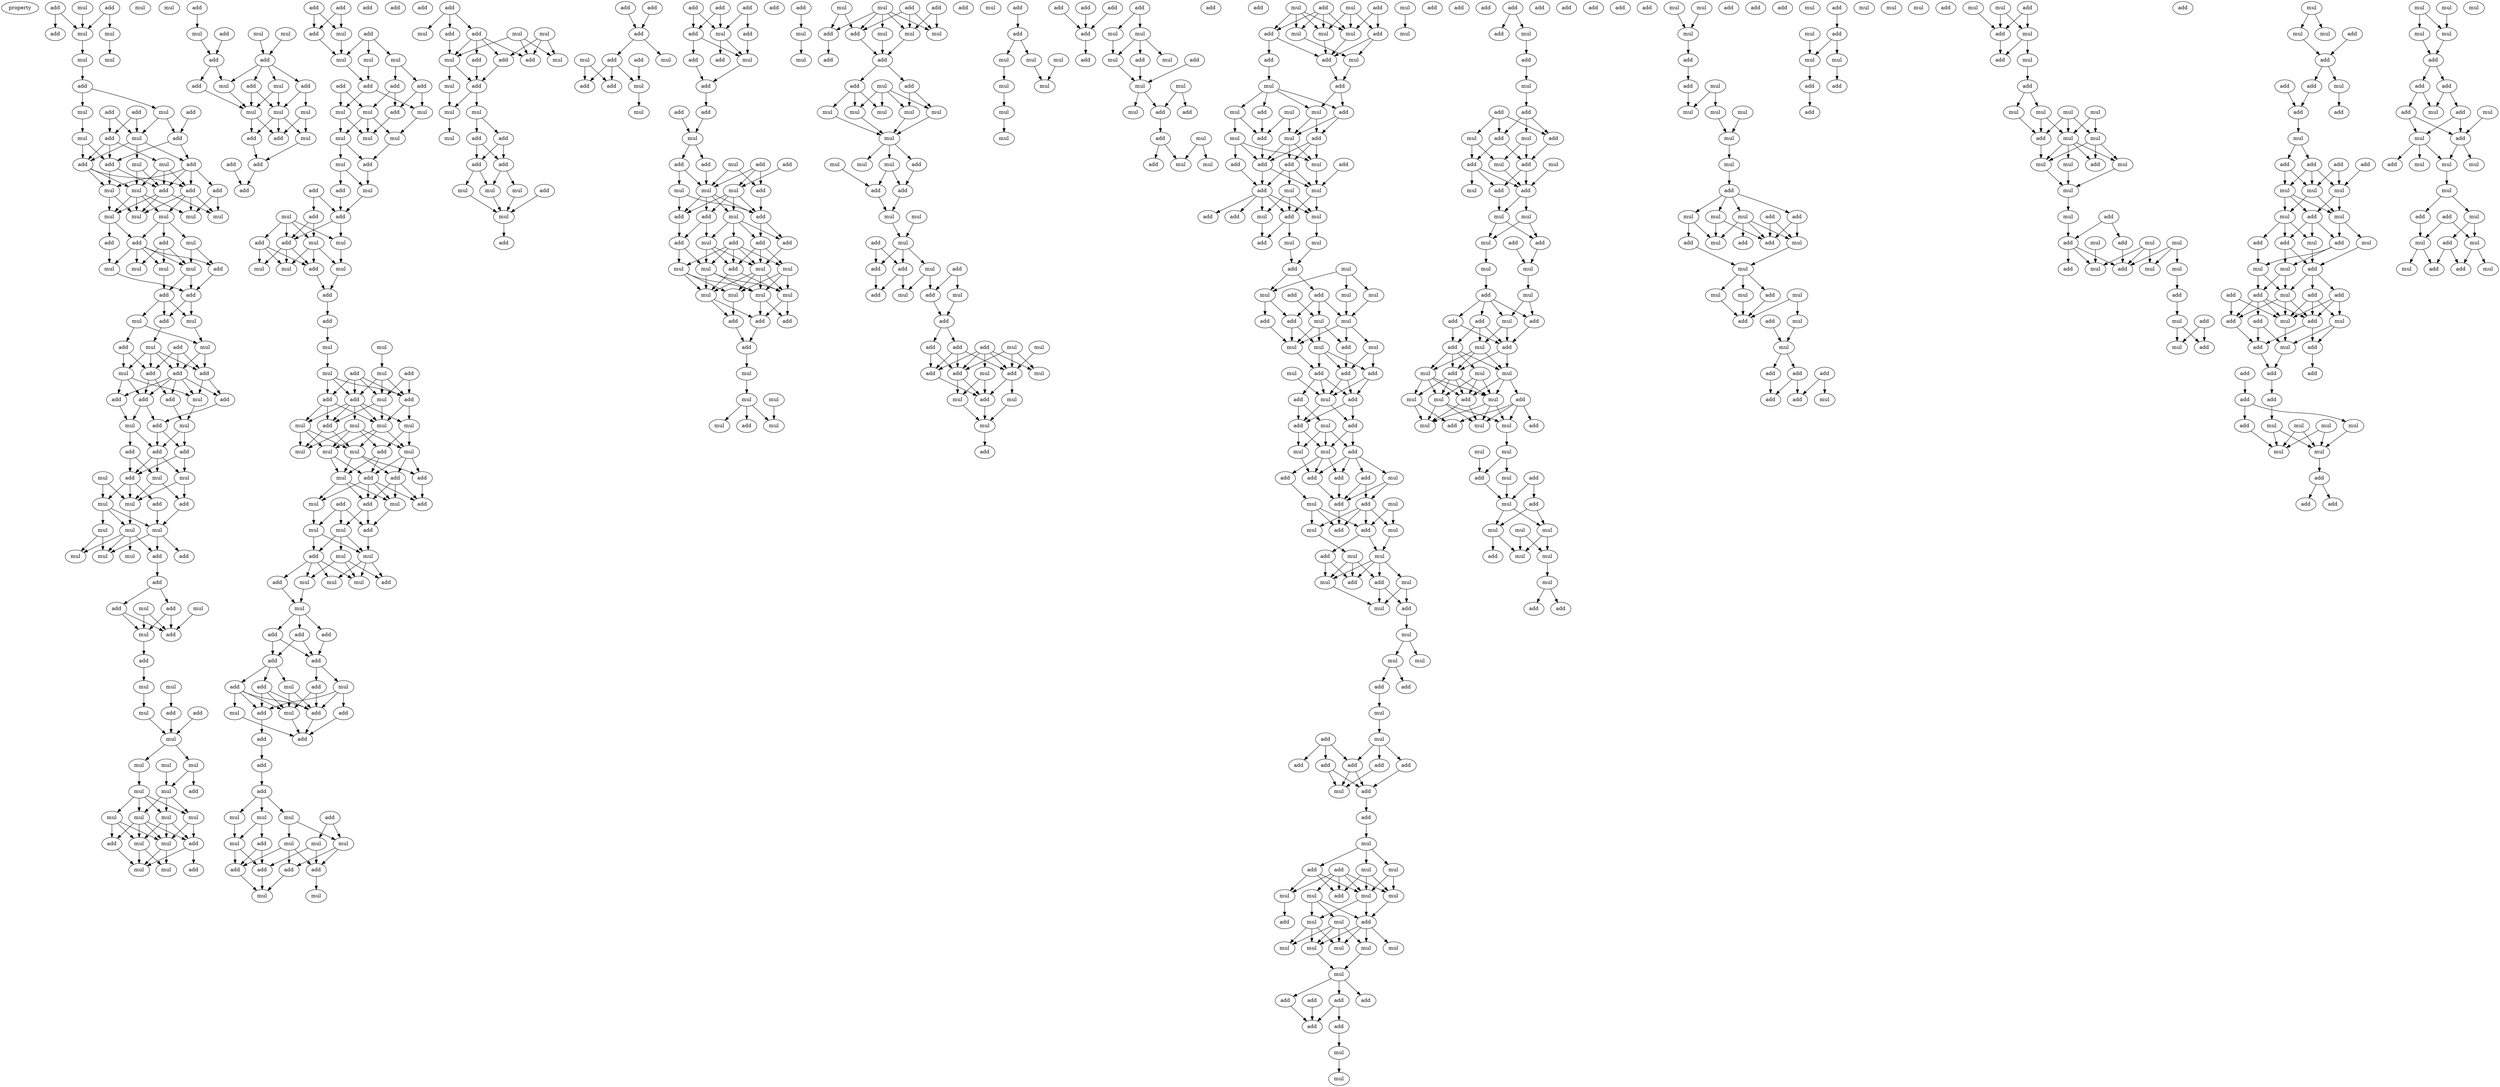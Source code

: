 digraph {
    node [fontcolor=black]
    property [mul=2,lf=1.5]
    0 [ label = add ];
    1 [ label = add ];
    2 [ label = mul ];
    3 [ label = mul ];
    4 [ label = add ];
    5 [ label = mul ];
    6 [ label = mul ];
    7 [ label = mul ];
    8 [ label = mul ];
    9 [ label = add ];
    10 [ label = mul ];
    11 [ label = add ];
    12 [ label = mul ];
    13 [ label = add ];
    14 [ label = add ];
    15 [ label = mul ];
    16 [ label = mul ];
    17 [ label = add ];
    18 [ label = add ];
    19 [ label = mul ];
    20 [ label = add ];
    21 [ label = add ];
    22 [ label = mul ];
    23 [ label = add ];
    24 [ label = add ];
    25 [ label = mul ];
    26 [ label = add ];
    27 [ label = add ];
    28 [ label = mul ];
    29 [ label = mul ];
    30 [ label = mul ];
    31 [ label = mul ];
    32 [ label = mul ];
    33 [ label = mul ];
    34 [ label = add ];
    35 [ label = add ];
    36 [ label = add ];
    37 [ label = mul ];
    38 [ label = add ];
    39 [ label = mul ];
    40 [ label = mul ];
    41 [ label = mul ];
    42 [ label = mul ];
    43 [ label = add ];
    44 [ label = add ];
    45 [ label = add ];
    46 [ label = mul ];
    47 [ label = mul ];
    48 [ label = add ];
    49 [ label = add ];
    50 [ label = mul ];
    51 [ label = mul ];
    52 [ label = add ];
    53 [ label = add ];
    54 [ label = add ];
    55 [ label = mul ];
    56 [ label = mul ];
    57 [ label = add ];
    58 [ label = add ];
    59 [ label = add ];
    60 [ label = add ];
    61 [ label = add ];
    62 [ label = mul ];
    63 [ label = mul ];
    64 [ label = add ];
    65 [ label = add ];
    66 [ label = add ];
    67 [ label = mul ];
    68 [ label = mul ];
    69 [ label = mul ];
    70 [ label = add ];
    71 [ label = mul ];
    72 [ label = add ];
    73 [ label = add ];
    74 [ label = mul ];
    75 [ label = mul ];
    76 [ label = mul ];
    77 [ label = mul ];
    78 [ label = mul ];
    79 [ label = add ];
    80 [ label = mul ];
    81 [ label = mul ];
    82 [ label = add ];
    83 [ label = add ];
    84 [ label = mul ];
    85 [ label = mul ];
    86 [ label = add ];
    87 [ label = add ];
    88 [ label = mul ];
    89 [ label = add ];
    90 [ label = add ];
    91 [ label = mul ];
    92 [ label = mul ];
    93 [ label = mul ];
    94 [ label = mul ];
    95 [ label = add ];
    96 [ label = add ];
    97 [ label = mul ];
    98 [ label = mul ];
    99 [ label = mul ];
    100 [ label = mul ];
    101 [ label = add ];
    102 [ label = mul ];
    103 [ label = mul ];
    104 [ label = mul ];
    105 [ label = mul ];
    106 [ label = mul ];
    107 [ label = mul ];
    108 [ label = add ];
    109 [ label = mul ];
    110 [ label = add ];
    111 [ label = mul ];
    112 [ label = add ];
    113 [ label = mul ];
    114 [ label = mul ];
    115 [ label = add ];
    116 [ label = mul ];
    117 [ label = add ];
    118 [ label = mul ];
    119 [ label = mul ];
    120 [ label = add ];
    121 [ label = add ];
    122 [ label = add ];
    123 [ label = add ];
    124 [ label = mul ];
    125 [ label = mul ];
    126 [ label = add ];
    127 [ label = mul ];
    128 [ label = mul ];
    129 [ label = mul ];
    130 [ label = mul ];
    131 [ label = add ];
    132 [ label = add ];
    133 [ label = add ];
    134 [ label = add ];
    135 [ label = add ];
    136 [ label = add ];
    137 [ label = add ];
    138 [ label = add ];
    139 [ label = add ];
    140 [ label = add ];
    141 [ label = mul ];
    142 [ label = mul ];
    143 [ label = mul ];
    144 [ label = mul ];
    145 [ label = add ];
    146 [ label = add ];
    147 [ label = add ];
    148 [ label = add ];
    149 [ label = mul ];
    150 [ label = mul ];
    151 [ label = mul ];
    152 [ label = add ];
    153 [ label = mul ];
    154 [ label = mul ];
    155 [ label = mul ];
    156 [ label = add ];
    157 [ label = mul ];
    158 [ label = add ];
    159 [ label = add ];
    160 [ label = add ];
    161 [ label = mul ];
    162 [ label = add ];
    163 [ label = add ];
    164 [ label = mul ];
    165 [ label = mul ];
    166 [ label = add ];
    167 [ label = mul ];
    168 [ label = add ];
    169 [ label = mul ];
    170 [ label = add ];
    171 [ label = mul ];
    172 [ label = mul ];
    173 [ label = add ];
    174 [ label = add ];
    175 [ label = mul ];
    176 [ label = mul ];
    177 [ label = add ];
    178 [ label = mul ];
    179 [ label = mul ];
    180 [ label = add ];
    181 [ label = add ];
    182 [ label = add ];
    183 [ label = add ];
    184 [ label = mul ];
    185 [ label = mul ];
    186 [ label = mul ];
    187 [ label = add ];
    188 [ label = mul ];
    189 [ label = mul ];
    190 [ label = mul ];
    191 [ label = mul ];
    192 [ label = mul ];
    193 [ label = add ];
    194 [ label = mul ];
    195 [ label = add ];
    196 [ label = mul ];
    197 [ label = add ];
    198 [ label = add ];
    199 [ label = add ];
    200 [ label = add ];
    201 [ label = mul ];
    202 [ label = add ];
    203 [ label = mul ];
    204 [ label = add ];
    205 [ label = mul ];
    206 [ label = mul ];
    207 [ label = mul ];
    208 [ label = mul ];
    209 [ label = add ];
    210 [ label = add ];
    211 [ label = add ];
    212 [ label = mul ];
    213 [ label = mul ];
    214 [ label = mul ];
    215 [ label = mul ];
    216 [ label = add ];
    217 [ label = add ];
    218 [ label = add ];
    219 [ label = add ];
    220 [ label = add ];
    221 [ label = add ];
    222 [ label = add ];
    223 [ label = add ];
    224 [ label = add ];
    225 [ label = mul ];
    226 [ label = mul ];
    227 [ label = add ];
    228 [ label = mul ];
    229 [ label = add ];
    230 [ label = add ];
    231 [ label = mul ];
    232 [ label = add ];
    233 [ label = add ];
    234 [ label = add ];
    235 [ label = add ];
    236 [ label = add ];
    237 [ label = mul ];
    238 [ label = mul ];
    239 [ label = mul ];
    240 [ label = mul ];
    241 [ label = mul ];
    242 [ label = mul ];
    243 [ label = add ];
    244 [ label = mul ];
    245 [ label = add ];
    246 [ label = add ];
    247 [ label = add ];
    248 [ label = add ];
    249 [ label = mul ];
    250 [ label = mul ];
    251 [ label = add ];
    252 [ label = mul ];
    253 [ label = mul ];
    254 [ label = mul ];
    255 [ label = add ];
    256 [ label = add ];
    257 [ label = add ];
    258 [ label = mul ];
    259 [ label = mul ];
    260 [ label = add ];
    261 [ label = add ];
    262 [ label = mul ];
    263 [ label = add ];
    264 [ label = mul ];
    265 [ label = mul ];
    266 [ label = add ];
    267 [ label = add ];
    268 [ label = mul ];
    269 [ label = add ];
    270 [ label = add ];
    271 [ label = mul ];
    272 [ label = mul ];
    273 [ label = add ];
    274 [ label = mul ];
    275 [ label = mul ];
    276 [ label = add ];
    277 [ label = add ];
    278 [ label = add ];
    279 [ label = add ];
    280 [ label = add ];
    281 [ label = mul ];
    282 [ label = mul ];
    283 [ label = add ];
    284 [ label = add ];
    285 [ label = mul ];
    286 [ label = add ];
    287 [ label = mul ];
    288 [ label = add ];
    289 [ label = add ];
    290 [ label = add ];
    291 [ label = add ];
    292 [ label = mul ];
    293 [ label = add ];
    294 [ label = add ];
    295 [ label = mul ];
    296 [ label = add ];
    297 [ label = add ];
    298 [ label = add ];
    299 [ label = add ];
    300 [ label = add ];
    301 [ label = mul ];
    302 [ label = add ];
    303 [ label = add ];
    304 [ label = add ];
    305 [ label = mul ];
    306 [ label = add ];
    307 [ label = mul ];
    308 [ label = add ];
    309 [ label = mul ];
    310 [ label = mul ];
    311 [ label = add ];
    312 [ label = add ];
    313 [ label = mul ];
    314 [ label = add ];
    315 [ label = mul ];
    316 [ label = add ];
    317 [ label = add ];
    318 [ label = add ];
    319 [ label = add ];
    320 [ label = mul ];
    321 [ label = mul ];
    322 [ label = mul ];
    323 [ label = add ];
    324 [ label = mul ];
    325 [ label = mul ];
    326 [ label = mul ];
    327 [ label = mul ];
    328 [ label = mul ];
    329 [ label = add ];
    330 [ label = add ];
    331 [ label = add ];
    332 [ label = add ];
    333 [ label = mul ];
    334 [ label = mul ];
    335 [ label = mul ];
    336 [ label = add ];
    337 [ label = add ];
    338 [ label = mul ];
    339 [ label = mul ];
    340 [ label = mul ];
    341 [ label = mul ];
    342 [ label = add ];
    343 [ label = mul ];
    344 [ label = add ];
    345 [ label = mul ];
    346 [ label = add ];
    347 [ label = add ];
    348 [ label = mul ];
    349 [ label = mul ];
    350 [ label = mul ];
    351 [ label = add ];
    352 [ label = add ];
    353 [ label = mul ];
    354 [ label = add ];
    355 [ label = add ];
    356 [ label = mul ];
    357 [ label = mul ];
    358 [ label = mul ];
    359 [ label = mul ];
    360 [ label = mul ];
    361 [ label = mul ];
    362 [ label = mul ];
    363 [ label = mul ];
    364 [ label = add ];
    365 [ label = mul ];
    366 [ label = add ];
    367 [ label = add ];
    368 [ label = mul ];
    369 [ label = mul ];
    370 [ label = add ];
    371 [ label = add ];
    372 [ label = mul ];
    373 [ label = add ];
    374 [ label = mul ];
    375 [ label = mul ];
    376 [ label = add ];
    377 [ label = add ];
    378 [ label = mul ];
    379 [ label = add ];
    380 [ label = add ];
    381 [ label = mul ];
    382 [ label = add ];
    383 [ label = mul ];
    384 [ label = add ];
    385 [ label = mul ];
    386 [ label = add ];
    387 [ label = add ];
    388 [ label = add ];
    389 [ label = add ];
    390 [ label = add ];
    391 [ label = mul ];
    392 [ label = mul ];
    393 [ label = add ];
    394 [ label = mul ];
    395 [ label = mul ];
    396 [ label = mul ];
    397 [ label = add ];
    398 [ label = add ];
    399 [ label = add ];
    400 [ label = mul ];
    401 [ label = mul ];
    402 [ label = mul ];
    403 [ label = mul ];
    404 [ label = mul ];
    405 [ label = mul ];
    406 [ label = add ];
    407 [ label = mul ];
    408 [ label = add ];
    409 [ label = add ];
    410 [ label = add ];
    411 [ label = add ];
    412 [ label = add ];
    413 [ label = mul ];
    414 [ label = mul ];
    415 [ label = add ];
    416 [ label = add ];
    417 [ label = mul ];
    418 [ label = mul ];
    419 [ label = mul ];
    420 [ label = mul ];
    421 [ label = add ];
    422 [ label = add ];
    423 [ label = add ];
    424 [ label = mul ];
    425 [ label = mul ];
    426 [ label = add ];
    427 [ label = add ];
    428 [ label = mul ];
    429 [ label = mul ];
    430 [ label = add ];
    431 [ label = mul ];
    432 [ label = mul ];
    433 [ label = add ];
    434 [ label = add ];
    435 [ label = mul ];
    436 [ label = mul ];
    437 [ label = add ];
    438 [ label = mul ];
    439 [ label = add ];
    440 [ label = add ];
    441 [ label = add ];
    442 [ label = mul ];
    443 [ label = add ];
    444 [ label = mul ];
    445 [ label = mul ];
    446 [ label = mul ];
    447 [ label = add ];
    448 [ label = mul ];
    449 [ label = add ];
    450 [ label = add ];
    451 [ label = add ];
    452 [ label = mul ];
    453 [ label = mul ];
    454 [ label = add ];
    455 [ label = mul ];
    456 [ label = add ];
    457 [ label = add ];
    458 [ label = add ];
    459 [ label = add ];
    460 [ label = mul ];
    461 [ label = mul ];
    462 [ label = add ];
    463 [ label = add ];
    464 [ label = mul ];
    465 [ label = mul ];
    466 [ label = add ];
    467 [ label = add ];
    468 [ label = mul ];
    469 [ label = mul ];
    470 [ label = mul ];
    471 [ label = add ];
    472 [ label = add ];
    473 [ label = mul ];
    474 [ label = mul ];
    475 [ label = mul ];
    476 [ label = add ];
    477 [ label = add ];
    478 [ label = add ];
    479 [ label = mul ];
    480 [ label = mul ];
    481 [ label = mul ];
    482 [ label = mul ];
    483 [ label = mul ];
    484 [ label = add ];
    485 [ label = add ];
    486 [ label = add ];
    487 [ label = mul ];
    488 [ label = add ];
    489 [ label = add ];
    490 [ label = mul ];
    491 [ label = add ];
    492 [ label = add ];
    493 [ label = mul ];
    494 [ label = add ];
    495 [ label = mul ];
    496 [ label = mul ];
    497 [ label = add ];
    498 [ label = add ];
    499 [ label = mul ];
    500 [ label = add ];
    501 [ label = add ];
    502 [ label = add ];
    503 [ label = mul ];
    504 [ label = add ];
    505 [ label = mul ];
    506 [ label = add ];
    507 [ label = mul ];
    508 [ label = add ];
    509 [ label = add ];
    510 [ label = mul ];
    511 [ label = add ];
    512 [ label = mul ];
    513 [ label = mul ];
    514 [ label = mul ];
    515 [ label = add ];
    516 [ label = add ];
    517 [ label = mul ];
    518 [ label = add ];
    519 [ label = mul ];
    520 [ label = mul ];
    521 [ label = mul ];
    522 [ label = mul ];
    523 [ label = mul ];
    524 [ label = mul ];
    525 [ label = add ];
    526 [ label = add ];
    527 [ label = add ];
    528 [ label = mul ];
    529 [ label = mul ];
    530 [ label = add ];
    531 [ label = add ];
    532 [ label = add ];
    533 [ label = add ];
    534 [ label = add ];
    535 [ label = add ];
    536 [ label = add ];
    537 [ label = mul ];
    538 [ label = add ];
    539 [ label = mul ];
    540 [ label = add ];
    541 [ label = mul ];
    542 [ label = add ];
    543 [ label = add ];
    544 [ label = mul ];
    545 [ label = mul ];
    546 [ label = mul ];
    547 [ label = add ];
    548 [ label = mul ];
    549 [ label = mul ];
    550 [ label = mul ];
    551 [ label = mul ];
    552 [ label = add ];
    553 [ label = add ];
    554 [ label = mul ];
    555 [ label = mul ];
    556 [ label = mul ];
    557 [ label = mul ];
    558 [ label = mul ];
    559 [ label = mul ];
    560 [ label = add ];
    561 [ label = add ];
    562 [ label = add ];
    563 [ label = add ];
    564 [ label = add ];
    565 [ label = add ];
    566 [ label = add ];
    567 [ label = mul ];
    568 [ label = add ];
    569 [ label = mul ];
    570 [ label = add ];
    571 [ label = mul ];
    572 [ label = add ];
    573 [ label = add ];
    574 [ label = add ];
    575 [ label = mul ];
    576 [ label = add ];
    577 [ label = add ];
    578 [ label = mul ];
    579 [ label = add ];
    580 [ label = mul ];
    581 [ label = add ];
    582 [ label = add ];
    583 [ label = add ];
    584 [ label = mul ];
    585 [ label = mul ];
    586 [ label = add ];
    587 [ label = mul ];
    588 [ label = add ];
    589 [ label = add ];
    590 [ label = mul ];
    591 [ label = mul ];
    592 [ label = add ];
    593 [ label = add ];
    594 [ label = mul ];
    595 [ label = add ];
    596 [ label = mul ];
    597 [ label = add ];
    598 [ label = mul ];
    599 [ label = mul ];
    600 [ label = add ];
    601 [ label = mul ];
    602 [ label = add ];
    603 [ label = add ];
    604 [ label = add ];
    605 [ label = add ];
    606 [ label = add ];
    607 [ label = mul ];
    608 [ label = mul ];
    609 [ label = add ];
    610 [ label = mul ];
    611 [ label = mul ];
    612 [ label = add ];
    613 [ label = add ];
    614 [ label = mul ];
    615 [ label = mul ];
    616 [ label = mul ];
    617 [ label = mul ];
    618 [ label = add ];
    619 [ label = mul ];
    620 [ label = add ];
    621 [ label = mul ];
    622 [ label = mul ];
    623 [ label = mul ];
    624 [ label = add ];
    625 [ label = mul ];
    626 [ label = add ];
    627 [ label = mul ];
    628 [ label = add ];
    629 [ label = mul ];
    630 [ label = mul ];
    631 [ label = mul ];
    632 [ label = add ];
    633 [ label = mul ];
    634 [ label = mul ];
    635 [ label = mul ];
    636 [ label = mul ];
    637 [ label = add ];
    638 [ label = mul ];
    639 [ label = add ];
    640 [ label = mul ];
    641 [ label = add ];
    642 [ label = add ];
    643 [ label = add ];
    644 [ label = mul ];
    645 [ label = mul ];
    646 [ label = mul ];
    647 [ label = mul ];
    648 [ label = add ];
    649 [ label = mul ];
    650 [ label = add ];
    651 [ label = mul ];
    652 [ label = mul ];
    653 [ label = add ];
    654 [ label = mul ];
    655 [ label = mul ];
    656 [ label = add ];
    657 [ label = mul ];
    658 [ label = add ];
    659 [ label = add ];
    660 [ label = mul ];
    661 [ label = mul ];
    662 [ label = add ];
    663 [ label = add ];
    664 [ label = mul ];
    665 [ label = mul ];
    666 [ label = mul ];
    667 [ label = add ];
    668 [ label = mul ];
    669 [ label = add ];
    670 [ label = mul ];
    671 [ label = add ];
    672 [ label = mul ];
    673 [ label = add ];
    674 [ label = add ];
    675 [ label = add ];
    676 [ label = add ];
    677 [ label = mul ];
    678 [ label = add ];
    679 [ label = mul ];
    680 [ label = add ];
    681 [ label = add ];
    682 [ label = mul ];
    683 [ label = mul ];
    684 [ label = add ];
    685 [ label = mul ];
    686 [ label = add ];
    687 [ label = add ];
    688 [ label = mul ];
    689 [ label = mul ];
    690 [ label = add ];
    691 [ label = mul ];
    692 [ label = add ];
    693 [ label = mul ];
    694 [ label = add ];
    695 [ label = mul ];
    696 [ label = mul ];
    697 [ label = add ];
    698 [ label = add ];
    699 [ label = mul ];
    700 [ label = mul ];
    701 [ label = mul ];
    702 [ label = mul ];
    703 [ label = mul ];
    704 [ label = mul ];
    705 [ label = add ];
    706 [ label = mul ];
    707 [ label = mul ];
    708 [ label = add ];
    709 [ label = mul ];
    710 [ label = mul ];
    711 [ label = mul ];
    712 [ label = add ];
    713 [ label = mul ];
    714 [ label = mul ];
    715 [ label = mul ];
    716 [ label = add ];
    717 [ label = add ];
    718 [ label = mul ];
    719 [ label = add ];
    720 [ label = add ];
    721 [ label = mul ];
    722 [ label = mul ];
    723 [ label = add ];
    724 [ label = mul ];
    725 [ label = add ];
    726 [ label = mul ];
    727 [ label = add ];
    728 [ label = add ];
    729 [ label = mul ];
    730 [ label = add ];
    731 [ label = mul ];
    732 [ label = mul ];
    733 [ label = add ];
    734 [ label = add ];
    735 [ label = add ];
    736 [ label = mul ];
    737 [ label = add ];
    738 [ label = add ];
    739 [ label = mul ];
    740 [ label = add ];
    741 [ label = add ];
    742 [ label = add ];
    743 [ label = add ];
    744 [ label = mul ];
    745 [ label = mul ];
    746 [ label = mul ];
    747 [ label = mul ];
    748 [ label = add ];
    749 [ label = mul ];
    750 [ label = mul ];
    751 [ label = add ];
    752 [ label = add ];
    753 [ label = mul ];
    754 [ label = add ];
    755 [ label = mul ];
    756 [ label = add ];
    757 [ label = mul ];
    758 [ label = mul ];
    759 [ label = add ];
    760 [ label = add ];
    761 [ label = add ];
    762 [ label = add ];
    763 [ label = add ];
    764 [ label = mul ];
    765 [ label = add ];
    766 [ label = add ];
    767 [ label = mul ];
    768 [ label = add ];
    769 [ label = mul ];
    770 [ label = add ];
    771 [ label = add ];
    772 [ label = add ];
    773 [ label = add ];
    774 [ label = add ];
    775 [ label = add ];
    776 [ label = add ];
    777 [ label = mul ];
    778 [ label = mul ];
    779 [ label = mul ];
    780 [ label = mul ];
    781 [ label = mul ];
    782 [ label = mul ];
    783 [ label = add ];
    784 [ label = mul ];
    785 [ label = add ];
    786 [ label = mul ];
    787 [ label = mul ];
    788 [ label = add ];
    789 [ label = mul ];
    790 [ label = mul ];
    791 [ label = add ];
    792 [ label = add ];
    793 [ label = add ];
    794 [ label = mul ];
    795 [ label = mul ];
    796 [ label = add ];
    797 [ label = add ];
    798 [ label = mul ];
    799 [ label = add ];
    800 [ label = mul ];
    801 [ label = add ];
    802 [ label = mul ];
    803 [ label = mul ];
    804 [ label = mul ];
    805 [ label = mul ];
    806 [ label = add ];
    807 [ label = add ];
    808 [ label = mul ];
    809 [ label = mul ];
    810 [ label = add ];
    811 [ label = mul ];
    812 [ label = add ];
    813 [ label = add ];
    814 [ label = mul ];
    0 -> 4 [ name = 0 ];
    0 -> 6 [ name = 1 ];
    1 -> 5 [ name = 2 ];
    1 -> 6 [ name = 3 ];
    3 -> 6 [ name = 4 ];
    5 -> 8 [ name = 5 ];
    6 -> 7 [ name = 6 ];
    7 -> 9 [ name = 7 ];
    9 -> 10 [ name = 8 ];
    9 -> 12 [ name = 9 ];
    10 -> 15 [ name = 10 ];
    11 -> 16 [ name = 11 ];
    11 -> 17 [ name = 12 ];
    12 -> 16 [ name = 13 ];
    12 -> 18 [ name = 14 ];
    13 -> 18 [ name = 15 ];
    14 -> 16 [ name = 16 ];
    14 -> 17 [ name = 17 ];
    15 -> 20 [ name = 18 ];
    15 -> 23 [ name = 19 ];
    16 -> 19 [ name = 20 ];
    16 -> 20 [ name = 21 ];
    16 -> 21 [ name = 22 ];
    17 -> 20 [ name = 23 ];
    17 -> 22 [ name = 24 ];
    17 -> 23 [ name = 25 ];
    18 -> 21 [ name = 26 ];
    18 -> 23 [ name = 27 ];
    19 -> 27 [ name = 28 ];
    19 -> 28 [ name = 29 ];
    20 -> 24 [ name = 30 ];
    20 -> 25 [ name = 31 ];
    20 -> 28 [ name = 32 ];
    21 -> 24 [ name = 33 ];
    21 -> 25 [ name = 34 ];
    21 -> 26 [ name = 35 ];
    21 -> 27 [ name = 36 ];
    22 -> 24 [ name = 37 ];
    22 -> 27 [ name = 38 ];
    22 -> 28 [ name = 39 ];
    23 -> 25 [ name = 40 ];
    23 -> 27 [ name = 41 ];
    24 -> 30 [ name = 42 ];
    24 -> 31 [ name = 43 ];
    24 -> 32 [ name = 44 ];
    24 -> 33 [ name = 45 ];
    25 -> 29 [ name = 46 ];
    25 -> 30 [ name = 47 ];
    26 -> 31 [ name = 48 ];
    26 -> 32 [ name = 49 ];
    27 -> 29 [ name = 50 ];
    27 -> 30 [ name = 51 ];
    27 -> 32 [ name = 52 ];
    28 -> 29 [ name = 53 ];
    28 -> 30 [ name = 54 ];
    28 -> 31 [ name = 55 ];
    28 -> 33 [ name = 56 ];
    29 -> 34 [ name = 57 ];
    29 -> 36 [ name = 58 ];
    33 -> 35 [ name = 59 ];
    33 -> 36 [ name = 60 ];
    33 -> 37 [ name = 61 ];
    34 -> 39 [ name = 62 ];
    35 -> 40 [ name = 63 ];
    35 -> 41 [ name = 64 ];
    35 -> 42 [ name = 65 ];
    36 -> 38 [ name = 66 ];
    36 -> 39 [ name = 67 ];
    36 -> 40 [ name = 68 ];
    36 -> 41 [ name = 69 ];
    36 -> 42 [ name = 70 ];
    37 -> 38 [ name = 71 ];
    37 -> 40 [ name = 72 ];
    38 -> 44 [ name = 73 ];
    39 -> 44 [ name = 74 ];
    40 -> 43 [ name = 75 ];
    40 -> 44 [ name = 76 ];
    42 -> 43 [ name = 77 ];
    43 -> 45 [ name = 78 ];
    43 -> 46 [ name = 79 ];
    43 -> 47 [ name = 80 ];
    44 -> 45 [ name = 81 ];
    44 -> 46 [ name = 82 ];
    45 -> 50 [ name = 83 ];
    46 -> 51 [ name = 84 ];
    47 -> 48 [ name = 85 ];
    47 -> 51 [ name = 86 ];
    48 -> 53 [ name = 87 ];
    48 -> 55 [ name = 88 ];
    49 -> 52 [ name = 89 ];
    49 -> 53 [ name = 90 ];
    49 -> 54 [ name = 91 ];
    50 -> 52 [ name = 92 ];
    50 -> 53 [ name = 93 ];
    50 -> 54 [ name = 94 ];
    50 -> 55 [ name = 95 ];
    51 -> 52 [ name = 96 ];
    51 -> 54 [ name = 97 ];
    52 -> 56 [ name = 98 ];
    52 -> 57 [ name = 99 ];
    52 -> 58 [ name = 100 ];
    52 -> 59 [ name = 101 ];
    52 -> 60 [ name = 102 ];
    53 -> 57 [ name = 103 ];
    53 -> 59 [ name = 104 ];
    54 -> 56 [ name = 105 ];
    54 -> 58 [ name = 106 ];
    55 -> 56 [ name = 107 ];
    55 -> 59 [ name = 108 ];
    55 -> 60 [ name = 109 ];
    56 -> 63 [ name = 110 ];
    57 -> 63 [ name = 111 ];
    58 -> 61 [ name = 112 ];
    59 -> 61 [ name = 113 ];
    59 -> 62 [ name = 114 ];
    60 -> 62 [ name = 115 ];
    61 -> 64 [ name = 116 ];
    61 -> 66 [ name = 117 ];
    62 -> 65 [ name = 118 ];
    62 -> 66 [ name = 119 ];
    63 -> 64 [ name = 120 ];
    63 -> 66 [ name = 121 ];
    64 -> 67 [ name = 122 ];
    64 -> 70 [ name = 123 ];
    65 -> 68 [ name = 124 ];
    65 -> 70 [ name = 125 ];
    66 -> 67 [ name = 126 ];
    66 -> 68 [ name = 127 ];
    66 -> 70 [ name = 128 ];
    67 -> 71 [ name = 129 ];
    67 -> 72 [ name = 130 ];
    68 -> 71 [ name = 131 ];
    68 -> 72 [ name = 132 ];
    69 -> 71 [ name = 133 ];
    69 -> 74 [ name = 134 ];
    70 -> 71 [ name = 135 ];
    70 -> 73 [ name = 136 ];
    70 -> 74 [ name = 137 ];
    71 -> 76 [ name = 138 ];
    72 -> 77 [ name = 139 ];
    73 -> 77 [ name = 140 ];
    74 -> 75 [ name = 141 ];
    74 -> 76 [ name = 142 ];
    74 -> 77 [ name = 143 ];
    75 -> 78 [ name = 144 ];
    75 -> 80 [ name = 145 ];
    76 -> 78 [ name = 146 ];
    76 -> 79 [ name = 147 ];
    76 -> 80 [ name = 148 ];
    76 -> 81 [ name = 149 ];
    77 -> 78 [ name = 150 ];
    77 -> 79 [ name = 151 ];
    77 -> 82 [ name = 152 ];
    79 -> 83 [ name = 153 ];
    83 -> 86 [ name = 154 ];
    83 -> 87 [ name = 155 ];
    84 -> 89 [ name = 156 ];
    85 -> 88 [ name = 157 ];
    85 -> 89 [ name = 158 ];
    86 -> 88 [ name = 159 ];
    86 -> 89 [ name = 160 ];
    87 -> 88 [ name = 161 ];
    87 -> 89 [ name = 162 ];
    88 -> 90 [ name = 163 ];
    90 -> 91 [ name = 164 ];
    91 -> 93 [ name = 165 ];
    92 -> 95 [ name = 166 ];
    93 -> 97 [ name = 167 ];
    95 -> 97 [ name = 168 ];
    96 -> 97 [ name = 169 ];
    97 -> 99 [ name = 170 ];
    97 -> 100 [ name = 171 ];
    98 -> 103 [ name = 172 ];
    99 -> 101 [ name = 173 ];
    99 -> 103 [ name = 174 ];
    100 -> 102 [ name = 175 ];
    102 -> 104 [ name = 176 ];
    102 -> 105 [ name = 177 ];
    102 -> 106 [ name = 178 ];
    102 -> 107 [ name = 179 ];
    103 -> 105 [ name = 180 ];
    103 -> 106 [ name = 181 ];
    103 -> 107 [ name = 182 ];
    104 -> 109 [ name = 183 ];
    104 -> 110 [ name = 184 ];
    104 -> 111 [ name = 185 ];
    105 -> 108 [ name = 186 ];
    105 -> 109 [ name = 187 ];
    106 -> 108 [ name = 188 ];
    106 -> 109 [ name = 189 ];
    106 -> 111 [ name = 190 ];
    107 -> 108 [ name = 191 ];
    107 -> 109 [ name = 192 ];
    107 -> 110 [ name = 193 ];
    107 -> 111 [ name = 194 ];
    108 -> 112 [ name = 195 ];
    108 -> 113 [ name = 196 ];
    109 -> 113 [ name = 197 ];
    109 -> 114 [ name = 198 ];
    110 -> 113 [ name = 199 ];
    111 -> 113 [ name = 200 ];
    111 -> 114 [ name = 201 ];
    115 -> 116 [ name = 202 ];
    116 -> 120 [ name = 203 ];
    117 -> 120 [ name = 204 ];
    118 -> 121 [ name = 205 ];
    119 -> 121 [ name = 206 ];
    120 -> 123 [ name = 207 ];
    120 -> 125 [ name = 208 ];
    121 -> 122 [ name = 209 ];
    121 -> 124 [ name = 210 ];
    121 -> 125 [ name = 211 ];
    121 -> 126 [ name = 212 ];
    122 -> 127 [ name = 213 ];
    122 -> 129 [ name = 214 ];
    123 -> 128 [ name = 215 ];
    124 -> 128 [ name = 216 ];
    124 -> 129 [ name = 217 ];
    125 -> 128 [ name = 218 ];
    126 -> 128 [ name = 219 ];
    126 -> 129 [ name = 220 ];
    127 -> 130 [ name = 221 ];
    127 -> 132 [ name = 222 ];
    128 -> 131 [ name = 223 ];
    128 -> 132 [ name = 224 ];
    129 -> 130 [ name = 225 ];
    129 -> 131 [ name = 226 ];
    129 -> 132 [ name = 227 ];
    130 -> 134 [ name = 228 ];
    131 -> 134 [ name = 229 ];
    133 -> 135 [ name = 230 ];
    134 -> 135 [ name = 231 ];
    136 -> 140 [ name = 232 ];
    136 -> 141 [ name = 233 ];
    137 -> 140 [ name = 234 ];
    137 -> 141 [ name = 235 ];
    139 -> 142 [ name = 236 ];
    139 -> 143 [ name = 237 ];
    139 -> 144 [ name = 238 ];
    140 -> 144 [ name = 239 ];
    141 -> 144 [ name = 240 ];
    142 -> 145 [ name = 241 ];
    143 -> 147 [ name = 242 ];
    143 -> 148 [ name = 243 ];
    144 -> 145 [ name = 244 ];
    145 -> 150 [ name = 245 ];
    145 -> 151 [ name = 246 ];
    146 -> 149 [ name = 247 ];
    146 -> 150 [ name = 248 ];
    147 -> 149 [ name = 249 ];
    147 -> 152 [ name = 250 ];
    148 -> 151 [ name = 251 ];
    148 -> 152 [ name = 252 ];
    149 -> 153 [ name = 253 ];
    149 -> 154 [ name = 254 ];
    149 -> 155 [ name = 255 ];
    150 -> 153 [ name = 256 ];
    150 -> 154 [ name = 257 ];
    151 -> 155 [ name = 258 ];
    152 -> 153 [ name = 259 ];
    154 -> 156 [ name = 260 ];
    154 -> 157 [ name = 261 ];
    155 -> 156 [ name = 262 ];
    156 -> 161 [ name = 263 ];
    157 -> 158 [ name = 264 ];
    157 -> 161 [ name = 265 ];
    158 -> 163 [ name = 266 ];
    159 -> 162 [ name = 267 ];
    159 -> 163 [ name = 268 ];
    161 -> 163 [ name = 269 ];
    162 -> 165 [ name = 270 ];
    162 -> 168 [ name = 271 ];
    163 -> 167 [ name = 272 ];
    163 -> 168 [ name = 273 ];
    164 -> 165 [ name = 274 ];
    164 -> 166 [ name = 275 ];
    164 -> 167 [ name = 276 ];
    164 -> 168 [ name = 277 ];
    165 -> 169 [ name = 278 ];
    165 -> 170 [ name = 279 ];
    165 -> 171 [ name = 280 ];
    166 -> 170 [ name = 281 ];
    166 -> 171 [ name = 282 ];
    166 -> 172 [ name = 283 ];
    167 -> 169 [ name = 284 ];
    168 -> 170 [ name = 285 ];
    168 -> 171 [ name = 286 ];
    168 -> 172 [ name = 287 ];
    169 -> 173 [ name = 288 ];
    170 -> 173 [ name = 289 ];
    173 -> 174 [ name = 290 ];
    174 -> 176 [ name = 291 ];
    175 -> 178 [ name = 292 ];
    176 -> 179 [ name = 293 ];
    177 -> 182 [ name = 294 ];
    177 -> 184 [ name = 295 ];
    178 -> 182 [ name = 296 ];
    178 -> 183 [ name = 297 ];
    178 -> 184 [ name = 298 ];
    179 -> 181 [ name = 299 ];
    179 -> 182 [ name = 300 ];
    179 -> 183 [ name = 301 ];
    180 -> 181 [ name = 302 ];
    180 -> 182 [ name = 303 ];
    180 -> 183 [ name = 304 ];
    180 -> 184 [ name = 305 ];
    181 -> 185 [ name = 306 ];
    181 -> 187 [ name = 307 ];
    181 -> 189 [ name = 308 ];
    182 -> 188 [ name = 309 ];
    182 -> 189 [ name = 310 ];
    183 -> 185 [ name = 311 ];
    183 -> 186 [ name = 312 ];
    183 -> 187 [ name = 313 ];
    183 -> 188 [ name = 314 ];
    183 -> 189 [ name = 315 ];
    184 -> 187 [ name = 316 ];
    184 -> 189 [ name = 317 ];
    185 -> 190 [ name = 318 ];
    185 -> 191 [ name = 319 ];
    185 -> 192 [ name = 320 ];
    186 -> 190 [ name = 321 ];
    186 -> 192 [ name = 322 ];
    186 -> 193 [ name = 323 ];
    186 -> 194 [ name = 324 ];
    187 -> 191 [ name = 325 ];
    187 -> 192 [ name = 326 ];
    188 -> 193 [ name = 327 ];
    188 -> 194 [ name = 328 ];
    189 -> 190 [ name = 329 ];
    189 -> 191 [ name = 330 ];
    189 -> 194 [ name = 331 ];
    190 -> 195 [ name = 332 ];
    190 -> 196 [ name = 333 ];
    191 -> 196 [ name = 334 ];
    191 -> 197 [ name = 335 ];
    191 -> 198 [ name = 336 ];
    193 -> 195 [ name = 337 ];
    193 -> 196 [ name = 338 ];
    194 -> 195 [ name = 339 ];
    194 -> 197 [ name = 340 ];
    194 -> 198 [ name = 341 ];
    195 -> 199 [ name = 342 ];
    195 -> 200 [ name = 343 ];
    195 -> 201 [ name = 344 ];
    195 -> 203 [ name = 345 ];
    196 -> 200 [ name = 346 ];
    196 -> 201 [ name = 347 ];
    196 -> 203 [ name = 348 ];
    197 -> 199 [ name = 349 ];
    197 -> 200 [ name = 350 ];
    197 -> 201 [ name = 351 ];
    198 -> 199 [ name = 352 ];
    200 -> 204 [ name = 353 ];
    200 -> 205 [ name = 354 ];
    201 -> 204 [ name = 355 ];
    202 -> 204 [ name = 356 ];
    202 -> 205 [ name = 357 ];
    202 -> 206 [ name = 358 ];
    203 -> 206 [ name = 359 ];
    204 -> 208 [ name = 360 ];
    205 -> 207 [ name = 361 ];
    205 -> 208 [ name = 362 ];
    205 -> 209 [ name = 363 ];
    206 -> 208 [ name = 364 ];
    206 -> 209 [ name = 365 ];
    207 -> 211 [ name = 366 ];
    207 -> 213 [ name = 367 ];
    207 -> 214 [ name = 368 ];
    208 -> 211 [ name = 369 ];
    208 -> 212 [ name = 370 ];
    208 -> 213 [ name = 371 ];
    209 -> 210 [ name = 372 ];
    209 -> 212 [ name = 373 ];
    209 -> 213 [ name = 374 ];
    209 -> 214 [ name = 375 ];
    210 -> 215 [ name = 376 ];
    214 -> 215 [ name = 377 ];
    215 -> 217 [ name = 378 ];
    215 -> 218 [ name = 379 ];
    215 -> 219 [ name = 380 ];
    217 -> 220 [ name = 381 ];
    217 -> 221 [ name = 382 ];
    218 -> 220 [ name = 383 ];
    218 -> 221 [ name = 384 ];
    219 -> 220 [ name = 385 ];
    220 -> 224 [ name = 386 ];
    220 -> 226 [ name = 387 ];
    221 -> 222 [ name = 388 ];
    221 -> 223 [ name = 389 ];
    221 -> 225 [ name = 390 ];
    222 -> 227 [ name = 391 ];
    222 -> 228 [ name = 392 ];
    222 -> 230 [ name = 393 ];
    222 -> 231 [ name = 394 ];
    223 -> 227 [ name = 395 ];
    223 -> 230 [ name = 396 ];
    223 -> 231 [ name = 397 ];
    224 -> 227 [ name = 398 ];
    224 -> 231 [ name = 399 ];
    225 -> 227 [ name = 400 ];
    225 -> 231 [ name = 401 ];
    226 -> 227 [ name = 402 ];
    226 -> 229 [ name = 403 ];
    226 -> 230 [ name = 404 ];
    227 -> 232 [ name = 405 ];
    228 -> 232 [ name = 406 ];
    229 -> 232 [ name = 407 ];
    230 -> 233 [ name = 408 ];
    231 -> 232 [ name = 409 ];
    233 -> 234 [ name = 410 ];
    234 -> 235 [ name = 411 ];
    235 -> 237 [ name = 412 ];
    235 -> 238 [ name = 413 ];
    235 -> 239 [ name = 414 ];
    236 -> 241 [ name = 415 ];
    236 -> 242 [ name = 416 ];
    237 -> 244 [ name = 417 ];
    238 -> 240 [ name = 418 ];
    238 -> 241 [ name = 419 ];
    239 -> 243 [ name = 420 ];
    239 -> 244 [ name = 421 ];
    240 -> 245 [ name = 422 ];
    240 -> 247 [ name = 423 ];
    240 -> 248 [ name = 424 ];
    241 -> 247 [ name = 425 ];
    241 -> 248 [ name = 426 ];
    242 -> 246 [ name = 427 ];
    242 -> 248 [ name = 428 ];
    243 -> 245 [ name = 429 ];
    243 -> 246 [ name = 430 ];
    244 -> 245 [ name = 431 ];
    244 -> 246 [ name = 432 ];
    245 -> 250 [ name = 433 ];
    246 -> 250 [ name = 434 ];
    247 -> 250 [ name = 435 ];
    248 -> 249 [ name = 436 ];
    251 -> 252 [ name = 437 ];
    251 -> 255 [ name = 438 ];
    251 -> 256 [ name = 439 ];
    253 -> 257 [ name = 440 ];
    253 -> 258 [ name = 441 ];
    253 -> 260 [ name = 442 ];
    254 -> 258 [ name = 443 ];
    254 -> 259 [ name = 444 ];
    254 -> 260 [ name = 445 ];
    255 -> 259 [ name = 446 ];
    256 -> 257 [ name = 447 ];
    256 -> 259 [ name = 448 ];
    256 -> 260 [ name = 449 ];
    256 -> 261 [ name = 450 ];
    257 -> 263 [ name = 451 ];
    259 -> 262 [ name = 452 ];
    259 -> 263 [ name = 453 ];
    261 -> 263 [ name = 454 ];
    262 -> 264 [ name = 455 ];
    263 -> 264 [ name = 456 ];
    263 -> 265 [ name = 457 ];
    264 -> 268 [ name = 458 ];
    265 -> 266 [ name = 459 ];
    265 -> 267 [ name = 460 ];
    266 -> 269 [ name = 461 ];
    266 -> 270 [ name = 462 ];
    267 -> 269 [ name = 463 ];
    267 -> 270 [ name = 464 ];
    269 -> 271 [ name = 465 ];
    269 -> 274 [ name = 466 ];
    270 -> 272 [ name = 467 ];
    270 -> 274 [ name = 468 ];
    271 -> 275 [ name = 469 ];
    272 -> 275 [ name = 470 ];
    273 -> 275 [ name = 471 ];
    274 -> 275 [ name = 472 ];
    275 -> 276 [ name = 473 ];
    277 -> 279 [ name = 474 ];
    278 -> 279 [ name = 475 ];
    279 -> 280 [ name = 476 ];
    279 -> 281 [ name = 477 ];
    280 -> 284 [ name = 478 ];
    280 -> 285 [ name = 479 ];
    280 -> 286 [ name = 480 ];
    282 -> 284 [ name = 481 ];
    282 -> 286 [ name = 482 ];
    283 -> 285 [ name = 483 ];
    285 -> 287 [ name = 484 ];
    288 -> 291 [ name = 485 ];
    288 -> 292 [ name = 486 ];
    289 -> 292 [ name = 487 ];
    289 -> 293 [ name = 488 ];
    290 -> 292 [ name = 489 ];
    290 -> 293 [ name = 490 ];
    291 -> 295 [ name = 491 ];
    292 -> 294 [ name = 492 ];
    292 -> 295 [ name = 493 ];
    293 -> 295 [ name = 494 ];
    293 -> 296 [ name = 495 ];
    295 -> 298 [ name = 496 ];
    296 -> 298 [ name = 497 ];
    298 -> 300 [ name = 498 ];
    299 -> 301 [ name = 499 ];
    300 -> 301 [ name = 500 ];
    301 -> 302 [ name = 501 ];
    301 -> 306 [ name = 502 ];
    302 -> 307 [ name = 503 ];
    303 -> 310 [ name = 504 ];
    304 -> 307 [ name = 505 ];
    304 -> 308 [ name = 506 ];
    304 -> 310 [ name = 507 ];
    305 -> 307 [ name = 508 ];
    305 -> 308 [ name = 509 ];
    306 -> 307 [ name = 510 ];
    306 -> 309 [ name = 511 ];
    307 -> 311 [ name = 512 ];
    307 -> 312 [ name = 513 ];
    307 -> 313 [ name = 514 ];
    307 -> 314 [ name = 515 ];
    308 -> 311 [ name = 516 ];
    309 -> 311 [ name = 517 ];
    309 -> 314 [ name = 518 ];
    310 -> 311 [ name = 519 ];
    310 -> 312 [ name = 520 ];
    310 -> 313 [ name = 521 ];
    310 -> 314 [ name = 522 ];
    311 -> 316 [ name = 523 ];
    311 -> 317 [ name = 524 ];
    312 -> 315 [ name = 525 ];
    312 -> 318 [ name = 526 ];
    313 -> 315 [ name = 527 ];
    313 -> 316 [ name = 528 ];
    313 -> 317 [ name = 529 ];
    313 -> 319 [ name = 530 ];
    314 -> 318 [ name = 531 ];
    315 -> 322 [ name = 532 ];
    315 -> 323 [ name = 533 ];
    315 -> 324 [ name = 534 ];
    316 -> 324 [ name = 535 ];
    317 -> 321 [ name = 536 ];
    317 -> 323 [ name = 537 ];
    317 -> 324 [ name = 538 ];
    318 -> 320 [ name = 539 ];
    318 -> 322 [ name = 540 ];
    319 -> 320 [ name = 541 ];
    319 -> 321 [ name = 542 ];
    319 -> 322 [ name = 543 ];
    319 -> 323 [ name = 544 ];
    319 -> 324 [ name = 545 ];
    320 -> 325 [ name = 546 ];
    320 -> 326 [ name = 547 ];
    320 -> 327 [ name = 548 ];
    321 -> 325 [ name = 549 ];
    321 -> 326 [ name = 550 ];
    321 -> 328 [ name = 551 ];
    322 -> 325 [ name = 552 ];
    322 -> 327 [ name = 553 ];
    322 -> 328 [ name = 554 ];
    323 -> 327 [ name = 555 ];
    323 -> 328 [ name = 556 ];
    324 -> 325 [ name = 557 ];
    324 -> 326 [ name = 558 ];
    324 -> 327 [ name = 559 ];
    324 -> 328 [ name = 560 ];
    325 -> 329 [ name = 561 ];
    325 -> 331 [ name = 562 ];
    326 -> 330 [ name = 563 ];
    327 -> 330 [ name = 564 ];
    327 -> 331 [ name = 565 ];
    328 -> 329 [ name = 566 ];
    328 -> 331 [ name = 567 ];
    330 -> 332 [ name = 568 ];
    331 -> 332 [ name = 569 ];
    332 -> 333 [ name = 570 ];
    333 -> 334 [ name = 571 ];
    334 -> 337 [ name = 572 ];
    334 -> 338 [ name = 573 ];
    334 -> 339 [ name = 574 ];
    335 -> 338 [ name = 575 ];
    336 -> 340 [ name = 576 ];
    340 -> 341 [ name = 577 ];
    342 -> 349 [ name = 578 ];
    342 -> 350 [ name = 579 ];
    343 -> 346 [ name = 580 ];
    343 -> 347 [ name = 581 ];
    343 -> 348 [ name = 582 ];
    343 -> 349 [ name = 583 ];
    343 -> 350 [ name = 584 ];
    344 -> 347 [ name = 585 ];
    344 -> 349 [ name = 586 ];
    344 -> 350 [ name = 587 ];
    345 -> 346 [ name = 588 ];
    345 -> 347 [ name = 589 ];
    346 -> 351 [ name = 590 ];
    347 -> 352 [ name = 591 ];
    348 -> 352 [ name = 592 ];
    349 -> 352 [ name = 593 ];
    352 -> 354 [ name = 594 ];
    352 -> 355 [ name = 595 ];
    353 -> 356 [ name = 596 ];
    353 -> 357 [ name = 597 ];
    353 -> 358 [ name = 598 ];
    353 -> 360 [ name = 599 ];
    354 -> 357 [ name = 600 ];
    354 -> 358 [ name = 601 ];
    354 -> 359 [ name = 602 ];
    355 -> 356 [ name = 603 ];
    355 -> 360 [ name = 604 ];
    356 -> 361 [ name = 605 ];
    357 -> 361 [ name = 606 ];
    359 -> 361 [ name = 607 ];
    360 -> 361 [ name = 608 ];
    361 -> 362 [ name = 609 ];
    361 -> 364 [ name = 610 ];
    361 -> 365 [ name = 611 ];
    363 -> 366 [ name = 612 ];
    364 -> 367 [ name = 613 ];
    365 -> 366 [ name = 614 ];
    365 -> 367 [ name = 615 ];
    366 -> 368 [ name = 616 ];
    367 -> 368 [ name = 617 ];
    368 -> 372 [ name = 618 ];
    369 -> 372 [ name = 619 ];
    371 -> 373 [ name = 620 ];
    371 -> 377 [ name = 621 ];
    372 -> 373 [ name = 622 ];
    372 -> 374 [ name = 623 ];
    372 -> 377 [ name = 624 ];
    373 -> 379 [ name = 625 ];
    373 -> 381 [ name = 626 ];
    374 -> 380 [ name = 627 ];
    374 -> 381 [ name = 628 ];
    376 -> 378 [ name = 629 ];
    376 -> 380 [ name = 630 ];
    377 -> 379 [ name = 631 ];
    378 -> 382 [ name = 632 ];
    380 -> 382 [ name = 633 ];
    382 -> 384 [ name = 634 ];
    382 -> 386 [ name = 635 ];
    383 -> 389 [ name = 636 ];
    383 -> 390 [ name = 637 ];
    383 -> 392 [ name = 638 ];
    384 -> 388 [ name = 639 ];
    384 -> 390 [ name = 640 ];
    385 -> 389 [ name = 641 ];
    386 -> 388 [ name = 642 ];
    386 -> 389 [ name = 643 ];
    386 -> 390 [ name = 644 ];
    387 -> 388 [ name = 645 ];
    387 -> 389 [ name = 646 ];
    387 -> 390 [ name = 647 ];
    387 -> 391 [ name = 648 ];
    387 -> 392 [ name = 649 ];
    388 -> 393 [ name = 650 ];
    389 -> 393 [ name = 651 ];
    389 -> 395 [ name = 652 ];
    390 -> 393 [ name = 653 ];
    390 -> 394 [ name = 654 ];
    391 -> 393 [ name = 655 ];
    391 -> 394 [ name = 656 ];
    393 -> 396 [ name = 657 ];
    394 -> 396 [ name = 658 ];
    395 -> 396 [ name = 659 ];
    396 -> 397 [ name = 660 ];
    398 -> 399 [ name = 661 ];
    399 -> 400 [ name = 662 ];
    399 -> 401 [ name = 663 ];
    400 -> 403 [ name = 664 ];
    401 -> 404 [ name = 665 ];
    402 -> 404 [ name = 666 ];
    403 -> 405 [ name = 667 ];
    405 -> 407 [ name = 668 ];
    406 -> 410 [ name = 669 ];
    408 -> 410 [ name = 670 ];
    409 -> 410 [ name = 671 ];
    410 -> 411 [ name = 672 ];
    412 -> 413 [ name = 673 ];
    412 -> 414 [ name = 674 ];
    413 -> 417 [ name = 675 ];
    414 -> 415 [ name = 676 ];
    414 -> 417 [ name = 677 ];
    414 -> 418 [ name = 678 ];
    415 -> 420 [ name = 679 ];
    416 -> 420 [ name = 680 ];
    417 -> 420 [ name = 681 ];
    419 -> 422 [ name = 682 ];
    419 -> 423 [ name = 683 ];
    420 -> 422 [ name = 684 ];
    420 -> 424 [ name = 685 ];
    422 -> 426 [ name = 686 ];
    425 -> 428 [ name = 687 ];
    425 -> 429 [ name = 688 ];
    426 -> 427 [ name = 689 ];
    426 -> 429 [ name = 690 ];
    431 -> 435 [ name = 691 ];
    431 -> 436 [ name = 692 ];
    431 -> 437 [ name = 693 ];
    431 -> 438 [ name = 694 ];
    432 -> 435 [ name = 695 ];
    432 -> 436 [ name = 696 ];
    432 -> 439 [ name = 697 ];
    433 -> 435 [ name = 698 ];
    433 -> 436 [ name = 699 ];
    433 -> 437 [ name = 700 ];
    433 -> 438 [ name = 701 ];
    434 -> 436 [ name = 702 ];
    434 -> 439 [ name = 703 ];
    435 -> 440 [ name = 704 ];
    436 -> 440 [ name = 705 ];
    437 -> 440 [ name = 706 ];
    437 -> 441 [ name = 707 ];
    438 -> 442 [ name = 708 ];
    439 -> 440 [ name = 709 ];
    439 -> 442 [ name = 710 ];
    440 -> 443 [ name = 711 ];
    441 -> 444 [ name = 712 ];
    442 -> 443 [ name = 713 ];
    443 -> 445 [ name = 714 ];
    443 -> 449 [ name = 715 ];
    444 -> 445 [ name = 716 ];
    444 -> 446 [ name = 717 ];
    444 -> 447 [ name = 718 ];
    444 -> 449 [ name = 719 ];
    445 -> 450 [ name = 720 ];
    445 -> 453 [ name = 721 ];
    446 -> 451 [ name = 722 ];
    446 -> 452 [ name = 723 ];
    447 -> 451 [ name = 724 ];
    448 -> 451 [ name = 725 ];
    448 -> 453 [ name = 726 ];
    449 -> 450 [ name = 727 ];
    449 -> 453 [ name = 728 ];
    450 -> 455 [ name = 729 ];
    450 -> 457 [ name = 730 ];
    450 -> 458 [ name = 731 ];
    451 -> 458 [ name = 732 ];
    452 -> 454 [ name = 733 ];
    452 -> 455 [ name = 734 ];
    452 -> 458 [ name = 735 ];
    453 -> 455 [ name = 736 ];
    453 -> 457 [ name = 737 ];
    453 -> 458 [ name = 738 ];
    454 -> 459 [ name = 739 ];
    455 -> 461 [ name = 740 ];
    456 -> 461 [ name = 741 ];
    457 -> 459 [ name = 742 ];
    457 -> 460 [ name = 743 ];
    457 -> 461 [ name = 744 ];
    458 -> 459 [ name = 745 ];
    458 -> 461 [ name = 746 ];
    459 -> 462 [ name = 747 ];
    459 -> 463 [ name = 748 ];
    459 -> 464 [ name = 749 ];
    459 -> 465 [ name = 750 ];
    459 -> 466 [ name = 751 ];
    460 -> 464 [ name = 752 ];
    460 -> 465 [ name = 753 ];
    460 -> 466 [ name = 754 ];
    461 -> 465 [ name = 755 ];
    461 -> 466 [ name = 756 ];
    464 -> 467 [ name = 757 ];
    465 -> 469 [ name = 758 ];
    466 -> 467 [ name = 759 ];
    466 -> 468 [ name = 760 ];
    468 -> 471 [ name = 761 ];
    469 -> 471 [ name = 762 ];
    470 -> 473 [ name = 763 ];
    470 -> 474 [ name = 764 ];
    470 -> 475 [ name = 765 ];
    471 -> 472 [ name = 766 ];
    471 -> 475 [ name = 767 ];
    472 -> 477 [ name = 768 ];
    472 -> 479 [ name = 769 ];
    472 -> 480 [ name = 770 ];
    473 -> 480 [ name = 771 ];
    474 -> 480 [ name = 772 ];
    475 -> 477 [ name = 773 ];
    475 -> 478 [ name = 774 ];
    476 -> 479 [ name = 775 ];
    477 -> 481 [ name = 776 ];
    477 -> 483 [ name = 777 ];
    478 -> 481 [ name = 778 ];
    479 -> 481 [ name = 779 ];
    479 -> 483 [ name = 780 ];
    479 -> 484 [ name = 781 ];
    480 -> 481 [ name = 782 ];
    480 -> 482 [ name = 783 ];
    480 -> 484 [ name = 784 ];
    481 -> 486 [ name = 785 ];
    482 -> 485 [ name = 786 ];
    482 -> 488 [ name = 787 ];
    483 -> 485 [ name = 788 ];
    483 -> 486 [ name = 789 ];
    483 -> 488 [ name = 790 ];
    484 -> 488 [ name = 791 ];
    485 -> 489 [ name = 792 ];
    485 -> 490 [ name = 793 ];
    486 -> 489 [ name = 794 ];
    486 -> 490 [ name = 795 ];
    486 -> 491 [ name = 796 ];
    487 -> 490 [ name = 797 ];
    488 -> 489 [ name = 798 ];
    488 -> 490 [ name = 799 ];
    489 -> 492 [ name = 800 ];
    489 -> 494 [ name = 801 ];
    490 -> 492 [ name = 802 ];
    490 -> 494 [ name = 803 ];
    491 -> 492 [ name = 804 ];
    491 -> 493 [ name = 805 ];
    492 -> 495 [ name = 806 ];
    492 -> 496 [ name = 807 ];
    493 -> 495 [ name = 808 ];
    493 -> 496 [ name = 809 ];
    493 -> 497 [ name = 810 ];
    494 -> 496 [ name = 811 ];
    494 -> 497 [ name = 812 ];
    495 -> 498 [ name = 813 ];
    496 -> 498 [ name = 814 ];
    496 -> 500 [ name = 815 ];
    496 -> 501 [ name = 816 ];
    497 -> 498 [ name = 817 ];
    497 -> 499 [ name = 818 ];
    497 -> 500 [ name = 819 ];
    497 -> 502 [ name = 820 ];
    498 -> 504 [ name = 821 ];
    499 -> 504 [ name = 822 ];
    499 -> 506 [ name = 823 ];
    500 -> 504 [ name = 824 ];
    501 -> 503 [ name = 825 ];
    502 -> 504 [ name = 826 ];
    502 -> 506 [ name = 827 ];
    503 -> 508 [ name = 828 ];
    503 -> 509 [ name = 829 ];
    503 -> 510 [ name = 830 ];
    504 -> 508 [ name = 831 ];
    505 -> 507 [ name = 832 ];
    505 -> 509 [ name = 833 ];
    506 -> 507 [ name = 834 ];
    506 -> 508 [ name = 835 ];
    506 -> 509 [ name = 836 ];
    506 -> 510 [ name = 837 ];
    507 -> 512 [ name = 838 ];
    509 -> 511 [ name = 839 ];
    509 -> 512 [ name = 840 ];
    510 -> 513 [ name = 841 ];
    511 -> 514 [ name = 842 ];
    511 -> 516 [ name = 843 ];
    512 -> 514 [ name = 844 ];
    512 -> 515 [ name = 845 ];
    512 -> 516 [ name = 846 ];
    512 -> 517 [ name = 847 ];
    513 -> 514 [ name = 848 ];
    513 -> 515 [ name = 849 ];
    513 -> 516 [ name = 850 ];
    514 -> 519 [ name = 851 ];
    515 -> 518 [ name = 852 ];
    515 -> 519 [ name = 853 ];
    517 -> 518 [ name = 854 ];
    517 -> 519 [ name = 855 ];
    518 -> 521 [ name = 856 ];
    520 -> 523 [ name = 857 ];
    521 -> 522 [ name = 858 ];
    521 -> 524 [ name = 859 ];
    522 -> 525 [ name = 860 ];
    522 -> 526 [ name = 861 ];
    525 -> 528 [ name = 862 ];
    528 -> 529 [ name = 863 ];
    529 -> 532 [ name = 864 ];
    529 -> 534 [ name = 865 ];
    529 -> 535 [ name = 866 ];
    530 -> 531 [ name = 867 ];
    530 -> 533 [ name = 868 ];
    530 -> 534 [ name = 869 ];
    531 -> 536 [ name = 870 ];
    531 -> 537 [ name = 871 ];
    532 -> 537 [ name = 872 ];
    534 -> 536 [ name = 873 ];
    534 -> 537 [ name = 874 ];
    535 -> 536 [ name = 875 ];
    536 -> 538 [ name = 876 ];
    538 -> 539 [ name = 877 ];
    539 -> 541 [ name = 878 ];
    539 -> 543 [ name = 879 ];
    539 -> 544 [ name = 880 ];
    541 -> 547 [ name = 881 ];
    541 -> 548 [ name = 882 ];
    541 -> 549 [ name = 883 ];
    542 -> 545 [ name = 884 ];
    542 -> 546 [ name = 885 ];
    542 -> 547 [ name = 886 ];
    542 -> 548 [ name = 887 ];
    542 -> 549 [ name = 888 ];
    543 -> 546 [ name = 889 ];
    543 -> 547 [ name = 890 ];
    543 -> 548 [ name = 891 ];
    544 -> 548 [ name = 892 ];
    544 -> 549 [ name = 893 ];
    545 -> 550 [ name = 894 ];
    545 -> 551 [ name = 895 ];
    545 -> 553 [ name = 896 ];
    546 -> 552 [ name = 897 ];
    548 -> 550 [ name = 898 ];
    548 -> 553 [ name = 899 ];
    549 -> 553 [ name = 900 ];
    550 -> 555 [ name = 901 ];
    550 -> 556 [ name = 902 ];
    550 -> 557 [ name = 903 ];
    551 -> 555 [ name = 904 ];
    551 -> 556 [ name = 905 ];
    551 -> 557 [ name = 906 ];
    551 -> 558 [ name = 907 ];
    553 -> 554 [ name = 908 ];
    553 -> 556 [ name = 909 ];
    553 -> 557 [ name = 910 ];
    553 -> 558 [ name = 911 ];
    556 -> 559 [ name = 912 ];
    558 -> 559 [ name = 913 ];
    559 -> 560 [ name = 914 ];
    559 -> 562 [ name = 915 ];
    559 -> 563 [ name = 916 ];
    560 -> 565 [ name = 917 ];
    561 -> 565 [ name = 918 ];
    562 -> 565 [ name = 919 ];
    562 -> 566 [ name = 920 ];
    566 -> 567 [ name = 921 ];
    567 -> 569 [ name = 922 ];
    568 -> 570 [ name = 923 ];
    568 -> 571 [ name = 924 ];
    571 -> 573 [ name = 925 ];
    573 -> 575 [ name = 926 ];
    575 -> 576 [ name = 927 ];
    576 -> 579 [ name = 928 ];
    576 -> 580 [ name = 929 ];
    576 -> 581 [ name = 930 ];
    577 -> 578 [ name = 931 ];
    577 -> 579 [ name = 932 ];
    577 -> 581 [ name = 933 ];
    578 -> 582 [ name = 934 ];
    578 -> 584 [ name = 935 ];
    579 -> 583 [ name = 936 ];
    580 -> 583 [ name = 937 ];
    580 -> 584 [ name = 938 ];
    581 -> 582 [ name = 939 ];
    581 -> 583 [ name = 940 ];
    582 -> 586 [ name = 941 ];
    582 -> 587 [ name = 942 ];
    582 -> 588 [ name = 943 ];
    583 -> 586 [ name = 944 ];
    583 -> 588 [ name = 945 ];
    584 -> 588 [ name = 946 ];
    585 -> 588 [ name = 947 ];
    586 -> 590 [ name = 948 ];
    588 -> 590 [ name = 949 ];
    588 -> 591 [ name = 950 ];
    590 -> 593 [ name = 951 ];
    590 -> 594 [ name = 952 ];
    591 -> 593 [ name = 953 ];
    591 -> 594 [ name = 954 ];
    592 -> 598 [ name = 955 ];
    593 -> 598 [ name = 956 ];
    594 -> 596 [ name = 957 ];
    596 -> 600 [ name = 958 ];
    598 -> 599 [ name = 959 ];
    599 -> 601 [ name = 960 ];
    599 -> 603 [ name = 961 ];
    600 -> 601 [ name = 962 ];
    600 -> 602 [ name = 963 ];
    600 -> 603 [ name = 964 ];
    600 -> 604 [ name = 965 ];
    601 -> 606 [ name = 966 ];
    601 -> 607 [ name = 967 ];
    602 -> 605 [ name = 968 ];
    602 -> 606 [ name = 969 ];
    603 -> 606 [ name = 970 ];
    604 -> 605 [ name = 971 ];
    604 -> 606 [ name = 972 ];
    604 -> 607 [ name = 973 ];
    605 -> 608 [ name = 974 ];
    605 -> 609 [ name = 975 ];
    605 -> 610 [ name = 976 ];
    605 -> 611 [ name = 977 ];
    606 -> 609 [ name = 978 ];
    606 -> 610 [ name = 979 ];
    607 -> 608 [ name = 980 ];
    607 -> 609 [ name = 981 ];
    607 -> 610 [ name = 982 ];
    608 -> 613 [ name = 983 ];
    608 -> 614 [ name = 984 ];
    608 -> 615 [ name = 985 ];
    608 -> 616 [ name = 986 ];
    609 -> 613 [ name = 987 ];
    609 -> 614 [ name = 988 ];
    609 -> 615 [ name = 989 ];
    609 -> 616 [ name = 990 ];
    610 -> 612 [ name = 991 ];
    610 -> 613 [ name = 992 ];
    610 -> 614 [ name = 993 ];
    611 -> 613 [ name = 994 ];
    611 -> 614 [ name = 995 ];
    611 -> 616 [ name = 996 ];
    612 -> 618 [ name = 997 ];
    612 -> 619 [ name = 998 ];
    612 -> 620 [ name = 999 ];
    612 -> 621 [ name = 1000 ];
    613 -> 617 [ name = 1001 ];
    613 -> 621 [ name = 1002 ];
    614 -> 617 [ name = 1003 ];
    614 -> 619 [ name = 1004 ];
    614 -> 621 [ name = 1005 ];
    615 -> 617 [ name = 1006 ];
    615 -> 618 [ name = 1007 ];
    616 -> 617 [ name = 1008 ];
    616 -> 619 [ name = 1009 ];
    616 -> 621 [ name = 1010 ];
    619 -> 623 [ name = 1011 ];
    622 -> 626 [ name = 1012 ];
    623 -> 625 [ name = 1013 ];
    623 -> 626 [ name = 1014 ];
    624 -> 627 [ name = 1015 ];
    624 -> 628 [ name = 1016 ];
    625 -> 627 [ name = 1017 ];
    626 -> 627 [ name = 1018 ];
    627 -> 629 [ name = 1019 ];
    627 -> 631 [ name = 1020 ];
    628 -> 629 [ name = 1021 ];
    628 -> 631 [ name = 1022 ];
    629 -> 633 [ name = 1023 ];
    629 -> 634 [ name = 1024 ];
    630 -> 633 [ name = 1025 ];
    630 -> 634 [ name = 1026 ];
    631 -> 632 [ name = 1027 ];
    631 -> 634 [ name = 1028 ];
    633 -> 635 [ name = 1029 ];
    635 -> 637 [ name = 1030 ];
    635 -> 639 [ name = 1031 ];
    636 -> 640 [ name = 1032 ];
    638 -> 640 [ name = 1033 ];
    640 -> 641 [ name = 1034 ];
    641 -> 643 [ name = 1035 ];
    643 -> 645 [ name = 1036 ];
    644 -> 645 [ name = 1037 ];
    644 -> 647 [ name = 1038 ];
    646 -> 649 [ name = 1039 ];
    647 -> 649 [ name = 1040 ];
    649 -> 652 [ name = 1041 ];
    652 -> 653 [ name = 1042 ];
    653 -> 654 [ name = 1043 ];
    653 -> 655 [ name = 1044 ];
    653 -> 657 [ name = 1045 ];
    653 -> 658 [ name = 1046 ];
    654 -> 660 [ name = 1047 ];
    654 -> 661 [ name = 1048 ];
    654 -> 662 [ name = 1049 ];
    654 -> 663 [ name = 1050 ];
    655 -> 660 [ name = 1051 ];
    655 -> 662 [ name = 1052 ];
    656 -> 661 [ name = 1053 ];
    656 -> 662 [ name = 1054 ];
    657 -> 659 [ name = 1055 ];
    657 -> 660 [ name = 1056 ];
    658 -> 661 [ name = 1057 ];
    658 -> 662 [ name = 1058 ];
    659 -> 664 [ name = 1059 ];
    661 -> 664 [ name = 1060 ];
    664 -> 665 [ name = 1061 ];
    664 -> 666 [ name = 1062 ];
    664 -> 667 [ name = 1063 ];
    665 -> 669 [ name = 1064 ];
    666 -> 669 [ name = 1065 ];
    667 -> 669 [ name = 1066 ];
    668 -> 669 [ name = 1067 ];
    668 -> 670 [ name = 1068 ];
    670 -> 672 [ name = 1069 ];
    671 -> 672 [ name = 1070 ];
    672 -> 674 [ name = 1071 ];
    672 -> 675 [ name = 1072 ];
    673 -> 680 [ name = 1073 ];
    674 -> 681 [ name = 1074 ];
    675 -> 678 [ name = 1075 ];
    675 -> 681 [ name = 1076 ];
    676 -> 678 [ name = 1077 ];
    676 -> 679 [ name = 1078 ];
    677 -> 682 [ name = 1079 ];
    680 -> 682 [ name = 1080 ];
    680 -> 683 [ name = 1081 ];
    682 -> 684 [ name = 1082 ];
    683 -> 686 [ name = 1083 ];
    684 -> 687 [ name = 1084 ];
    691 -> 694 [ name = 1085 ];
    692 -> 694 [ name = 1086 ];
    692 -> 695 [ name = 1087 ];
    693 -> 694 [ name = 1088 ];
    693 -> 695 [ name = 1089 ];
    694 -> 697 [ name = 1090 ];
    695 -> 696 [ name = 1091 ];
    695 -> 697 [ name = 1092 ];
    696 -> 698 [ name = 1093 ];
    698 -> 700 [ name = 1094 ];
    698 -> 701 [ name = 1095 ];
    699 -> 703 [ name = 1096 ];
    699 -> 704 [ name = 1097 ];
    699 -> 705 [ name = 1098 ];
    700 -> 703 [ name = 1099 ];
    700 -> 705 [ name = 1100 ];
    701 -> 705 [ name = 1101 ];
    702 -> 703 [ name = 1102 ];
    702 -> 704 [ name = 1103 ];
    703 -> 706 [ name = 1104 ];
    703 -> 707 [ name = 1105 ];
    703 -> 708 [ name = 1106 ];
    703 -> 709 [ name = 1107 ];
    704 -> 707 [ name = 1108 ];
    704 -> 708 [ name = 1109 ];
    704 -> 709 [ name = 1110 ];
    705 -> 709 [ name = 1111 ];
    706 -> 710 [ name = 1112 ];
    707 -> 710 [ name = 1113 ];
    709 -> 710 [ name = 1114 ];
    710 -> 711 [ name = 1115 ];
    711 -> 717 [ name = 1116 ];
    712 -> 716 [ name = 1117 ];
    712 -> 717 [ name = 1118 ];
    713 -> 718 [ name = 1119 ];
    713 -> 719 [ name = 1120 ];
    713 -> 721 [ name = 1121 ];
    714 -> 719 [ name = 1122 ];
    714 -> 721 [ name = 1123 ];
    714 -> 722 [ name = 1124 ];
    715 -> 718 [ name = 1125 ];
    716 -> 719 [ name = 1126 ];
    717 -> 718 [ name = 1127 ];
    717 -> 719 [ name = 1128 ];
    717 -> 720 [ name = 1129 ];
    722 -> 723 [ name = 1130 ];
    723 -> 724 [ name = 1131 ];
    724 -> 726 [ name = 1132 ];
    724 -> 727 [ name = 1133 ];
    725 -> 726 [ name = 1134 ];
    725 -> 727 [ name = 1135 ];
    729 -> 731 [ name = 1136 ];
    729 -> 732 [ name = 1137 ];
    730 -> 733 [ name = 1138 ];
    731 -> 733 [ name = 1139 ];
    733 -> 735 [ name = 1140 ];
    733 -> 736 [ name = 1141 ];
    734 -> 737 [ name = 1142 ];
    735 -> 737 [ name = 1143 ];
    736 -> 738 [ name = 1144 ];
    737 -> 739 [ name = 1145 ];
    739 -> 742 [ name = 1146 ];
    739 -> 743 [ name = 1147 ];
    740 -> 744 [ name = 1148 ];
    740 -> 746 [ name = 1149 ];
    741 -> 744 [ name = 1150 ];
    742 -> 745 [ name = 1151 ];
    742 -> 746 [ name = 1152 ];
    743 -> 744 [ name = 1153 ];
    743 -> 745 [ name = 1154 ];
    743 -> 746 [ name = 1155 ];
    744 -> 748 [ name = 1156 ];
    744 -> 749 [ name = 1157 ];
    745 -> 747 [ name = 1158 ];
    745 -> 748 [ name = 1159 ];
    745 -> 749 [ name = 1160 ];
    746 -> 747 [ name = 1161 ];
    746 -> 749 [ name = 1162 ];
    747 -> 750 [ name = 1163 ];
    747 -> 751 [ name = 1164 ];
    747 -> 752 [ name = 1165 ];
    748 -> 750 [ name = 1166 ];
    748 -> 751 [ name = 1167 ];
    748 -> 754 [ name = 1168 ];
    749 -> 753 [ name = 1169 ];
    749 -> 754 [ name = 1170 ];
    750 -> 756 [ name = 1171 ];
    751 -> 755 [ name = 1172 ];
    751 -> 756 [ name = 1173 ];
    752 -> 757 [ name = 1174 ];
    753 -> 756 [ name = 1175 ];
    754 -> 755 [ name = 1176 ];
    754 -> 757 [ name = 1177 ];
    755 -> 758 [ name = 1178 ];
    755 -> 762 [ name = 1179 ];
    756 -> 758 [ name = 1180 ];
    756 -> 760 [ name = 1181 ];
    756 -> 761 [ name = 1182 ];
    757 -> 758 [ name = 1183 ];
    757 -> 762 [ name = 1184 ];
    758 -> 763 [ name = 1185 ];
    758 -> 766 [ name = 1186 ];
    758 -> 767 [ name = 1187 ];
    759 -> 763 [ name = 1188 ];
    759 -> 767 [ name = 1189 ];
    760 -> 764 [ name = 1190 ];
    760 -> 766 [ name = 1191 ];
    760 -> 767 [ name = 1192 ];
    761 -> 764 [ name = 1193 ];
    761 -> 766 [ name = 1194 ];
    761 -> 767 [ name = 1195 ];
    762 -> 763 [ name = 1196 ];
    762 -> 765 [ name = 1197 ];
    762 -> 766 [ name = 1198 ];
    762 -> 767 [ name = 1199 ];
    763 -> 768 [ name = 1200 ];
    764 -> 769 [ name = 1201 ];
    764 -> 770 [ name = 1202 ];
    765 -> 768 [ name = 1203 ];
    765 -> 769 [ name = 1204 ];
    766 -> 768 [ name = 1205 ];
    766 -> 770 [ name = 1206 ];
    767 -> 769 [ name = 1207 ];
    768 -> 771 [ name = 1208 ];
    769 -> 771 [ name = 1209 ];
    770 -> 773 [ name = 1210 ];
    771 -> 774 [ name = 1211 ];
    772 -> 775 [ name = 1212 ];
    774 -> 777 [ name = 1213 ];
    775 -> 776 [ name = 1214 ];
    775 -> 778 [ name = 1215 ];
    776 -> 782 [ name = 1216 ];
    777 -> 781 [ name = 1217 ];
    777 -> 782 [ name = 1218 ];
    778 -> 781 [ name = 1219 ];
    779 -> 781 [ name = 1220 ];
    779 -> 782 [ name = 1221 ];
    780 -> 781 [ name = 1222 ];
    780 -> 782 [ name = 1223 ];
    781 -> 783 [ name = 1224 ];
    783 -> 785 [ name = 1225 ];
    783 -> 788 [ name = 1226 ];
    784 -> 789 [ name = 1227 ];
    784 -> 790 [ name = 1228 ];
    786 -> 790 [ name = 1229 ];
    789 -> 791 [ name = 1230 ];
    790 -> 791 [ name = 1231 ];
    791 -> 792 [ name = 1232 ];
    791 -> 793 [ name = 1233 ];
    792 -> 794 [ name = 1234 ];
    792 -> 796 [ name = 1235 ];
    793 -> 794 [ name = 1236 ];
    793 -> 797 [ name = 1237 ];
    795 -> 799 [ name = 1238 ];
    796 -> 798 [ name = 1239 ];
    796 -> 799 [ name = 1240 ];
    797 -> 798 [ name = 1241 ];
    797 -> 799 [ name = 1242 ];
    798 -> 800 [ name = 1243 ];
    798 -> 801 [ name = 1244 ];
    798 -> 802 [ name = 1245 ];
    799 -> 800 [ name = 1246 ];
    799 -> 803 [ name = 1247 ];
    800 -> 804 [ name = 1248 ];
    804 -> 805 [ name = 1249 ];
    804 -> 807 [ name = 1250 ];
    805 -> 808 [ name = 1251 ];
    805 -> 810 [ name = 1252 ];
    806 -> 808 [ name = 1253 ];
    806 -> 809 [ name = 1254 ];
    807 -> 809 [ name = 1255 ];
    808 -> 811 [ name = 1256 ];
    808 -> 813 [ name = 1257 ];
    809 -> 812 [ name = 1258 ];
    809 -> 814 [ name = 1259 ];
    810 -> 812 [ name = 1260 ];
    810 -> 813 [ name = 1261 ];
}
